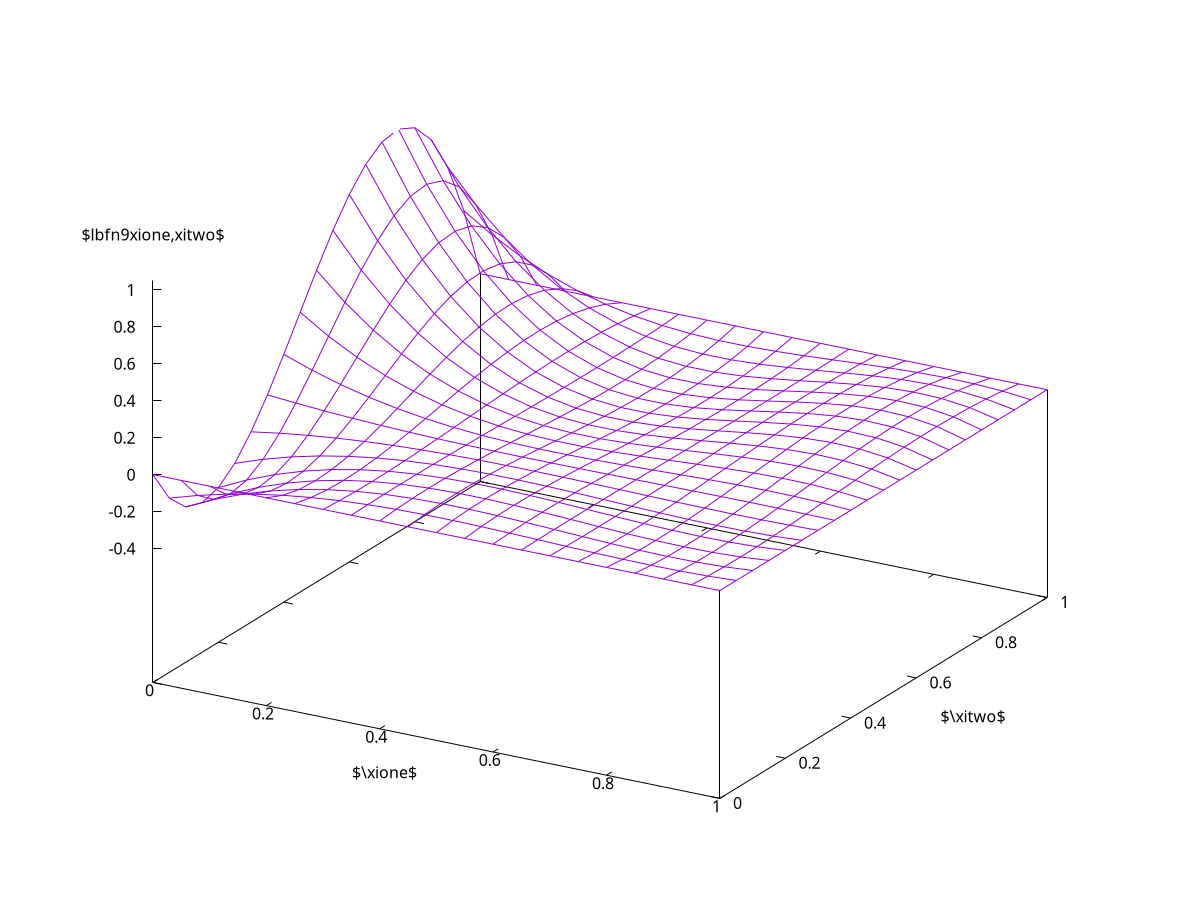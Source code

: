 #set title "Bicubic Lagrange basis functions"
set nokey
set samples 21
set isosample 21
set xlabel "$\\xione$"
set ylabel "$\\xitwo$"
set label 9  "$\\lbfn{9}{\\xione,\\xitwo}$"  at 0.00, 0.00, 1.30 centre
#set xtics  0.00,0.25,1
#set ytics -0.25,0.25,1
phi1(z)=0.5*(3.0*z-1.0)*(3.0*z-2.0)*(1.0-z)
phi2(z)=4.5*z*(3.0*z-2.0)*(z-1.0)
phi3(z)=4.5*z*(3.0*z-1.0)*(1.0-z)
phi4(z)=0.5*z*(3.0*z-1.0)*(3.0*z-2.0)
psi9(x,y)=phi1(x)*phi3(y)
set xrange [0:1]
set yrange [0:1]
set zrange [-0.4:1.05]
splot psi9(x,y)

 
